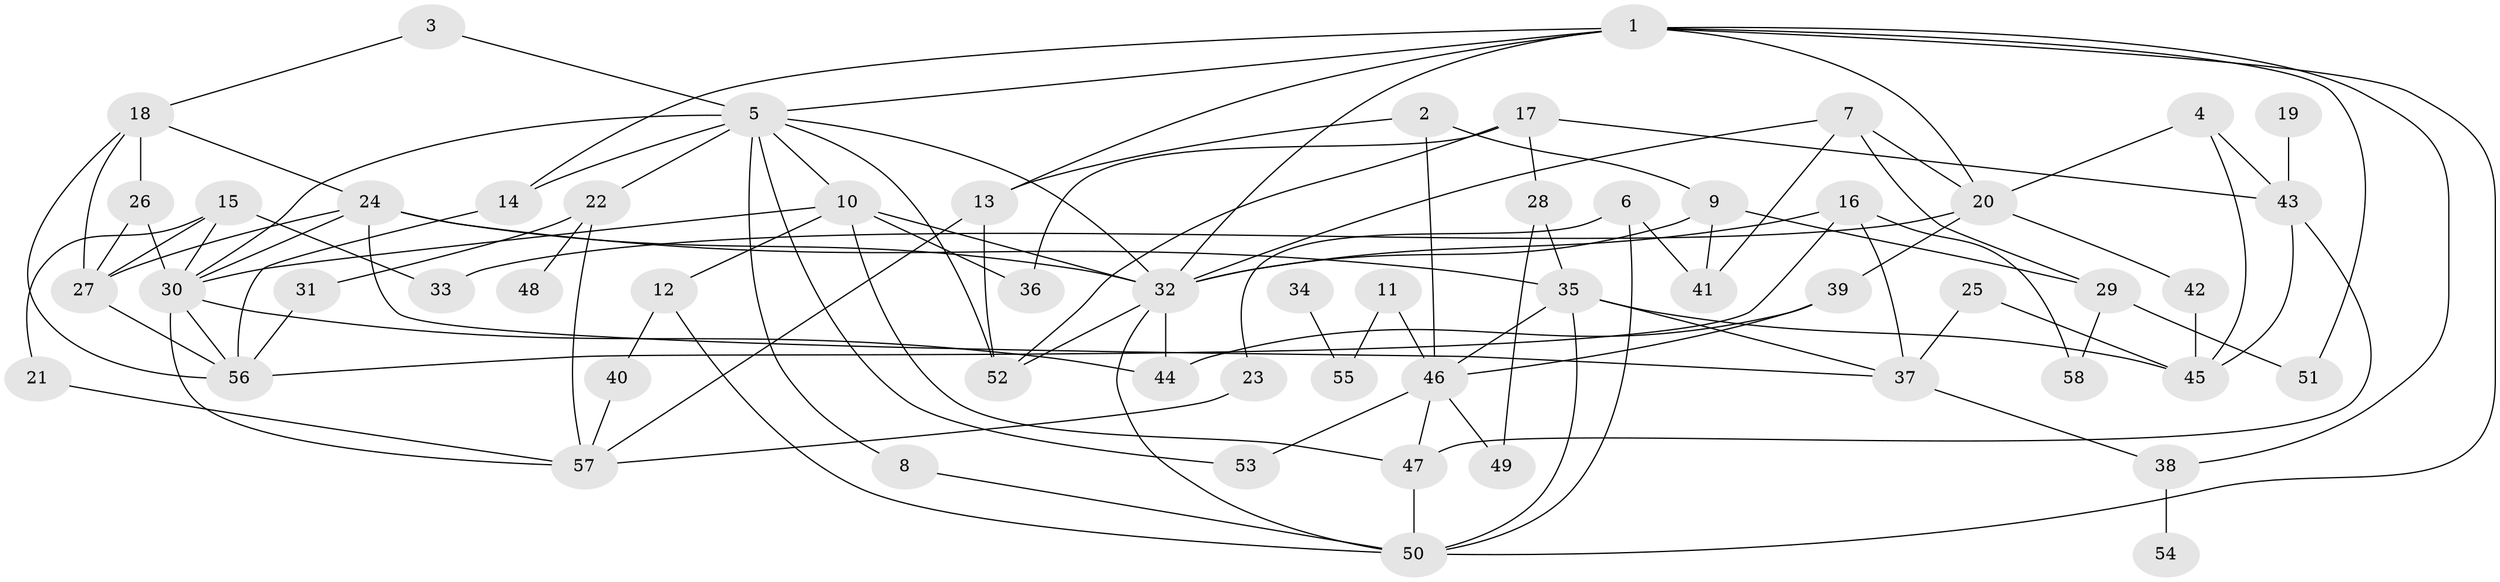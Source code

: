 // original degree distribution, {6: 0.0603448275862069, 7: 0.008620689655172414, 4: 0.06896551724137931, 5: 0.08620689655172414, 3: 0.2413793103448276, 11: 0.008620689655172414, 8: 0.02586206896551724, 2: 0.27586206896551724, 1: 0.22413793103448276}
// Generated by graph-tools (version 1.1) at 2025/36/03/04/25 23:36:06]
// undirected, 58 vertices, 110 edges
graph export_dot {
  node [color=gray90,style=filled];
  1;
  2;
  3;
  4;
  5;
  6;
  7;
  8;
  9;
  10;
  11;
  12;
  13;
  14;
  15;
  16;
  17;
  18;
  19;
  20;
  21;
  22;
  23;
  24;
  25;
  26;
  27;
  28;
  29;
  30;
  31;
  32;
  33;
  34;
  35;
  36;
  37;
  38;
  39;
  40;
  41;
  42;
  43;
  44;
  45;
  46;
  47;
  48;
  49;
  50;
  51;
  52;
  53;
  54;
  55;
  56;
  57;
  58;
  1 -- 5 [weight=1.0];
  1 -- 13 [weight=1.0];
  1 -- 14 [weight=1.0];
  1 -- 20 [weight=1.0];
  1 -- 32 [weight=1.0];
  1 -- 38 [weight=1.0];
  1 -- 50 [weight=1.0];
  1 -- 51 [weight=1.0];
  2 -- 9 [weight=1.0];
  2 -- 13 [weight=1.0];
  2 -- 46 [weight=1.0];
  3 -- 5 [weight=1.0];
  3 -- 18 [weight=1.0];
  4 -- 20 [weight=1.0];
  4 -- 43 [weight=1.0];
  4 -- 45 [weight=1.0];
  5 -- 8 [weight=1.0];
  5 -- 10 [weight=1.0];
  5 -- 14 [weight=1.0];
  5 -- 22 [weight=1.0];
  5 -- 30 [weight=1.0];
  5 -- 32 [weight=1.0];
  5 -- 52 [weight=1.0];
  5 -- 53 [weight=1.0];
  6 -- 23 [weight=1.0];
  6 -- 41 [weight=1.0];
  6 -- 50 [weight=1.0];
  7 -- 20 [weight=1.0];
  7 -- 29 [weight=1.0];
  7 -- 32 [weight=1.0];
  7 -- 41 [weight=1.0];
  8 -- 50 [weight=1.0];
  9 -- 29 [weight=1.0];
  9 -- 32 [weight=1.0];
  9 -- 41 [weight=1.0];
  10 -- 12 [weight=1.0];
  10 -- 30 [weight=1.0];
  10 -- 32 [weight=1.0];
  10 -- 36 [weight=1.0];
  10 -- 47 [weight=1.0];
  11 -- 46 [weight=1.0];
  11 -- 55 [weight=1.0];
  12 -- 40 [weight=1.0];
  12 -- 50 [weight=1.0];
  13 -- 52 [weight=1.0];
  13 -- 57 [weight=1.0];
  14 -- 56 [weight=1.0];
  15 -- 21 [weight=1.0];
  15 -- 27 [weight=1.0];
  15 -- 30 [weight=1.0];
  15 -- 33 [weight=1.0];
  16 -- 32 [weight=1.0];
  16 -- 37 [weight=1.0];
  16 -- 56 [weight=1.0];
  16 -- 58 [weight=1.0];
  17 -- 28 [weight=1.0];
  17 -- 36 [weight=1.0];
  17 -- 43 [weight=1.0];
  17 -- 52 [weight=1.0];
  18 -- 24 [weight=1.0];
  18 -- 26 [weight=2.0];
  18 -- 27 [weight=1.0];
  18 -- 56 [weight=1.0];
  19 -- 43 [weight=1.0];
  20 -- 33 [weight=1.0];
  20 -- 39 [weight=1.0];
  20 -- 42 [weight=1.0];
  21 -- 57 [weight=1.0];
  22 -- 31 [weight=1.0];
  22 -- 48 [weight=1.0];
  22 -- 57 [weight=1.0];
  23 -- 57 [weight=1.0];
  24 -- 27 [weight=1.0];
  24 -- 30 [weight=1.0];
  24 -- 32 [weight=1.0];
  24 -- 35 [weight=1.0];
  24 -- 37 [weight=1.0];
  25 -- 37 [weight=1.0];
  25 -- 45 [weight=1.0];
  26 -- 27 [weight=1.0];
  26 -- 30 [weight=1.0];
  27 -- 56 [weight=1.0];
  28 -- 35 [weight=1.0];
  28 -- 49 [weight=1.0];
  29 -- 51 [weight=1.0];
  29 -- 58 [weight=1.0];
  30 -- 44 [weight=1.0];
  30 -- 56 [weight=1.0];
  30 -- 57 [weight=1.0];
  31 -- 56 [weight=1.0];
  32 -- 44 [weight=1.0];
  32 -- 50 [weight=1.0];
  32 -- 52 [weight=1.0];
  34 -- 55 [weight=1.0];
  35 -- 37 [weight=1.0];
  35 -- 45 [weight=1.0];
  35 -- 46 [weight=1.0];
  35 -- 50 [weight=1.0];
  37 -- 38 [weight=1.0];
  38 -- 54 [weight=1.0];
  39 -- 44 [weight=1.0];
  39 -- 46 [weight=1.0];
  40 -- 57 [weight=1.0];
  42 -- 45 [weight=2.0];
  43 -- 45 [weight=1.0];
  43 -- 47 [weight=1.0];
  46 -- 47 [weight=1.0];
  46 -- 49 [weight=1.0];
  46 -- 53 [weight=1.0];
  47 -- 50 [weight=1.0];
}
